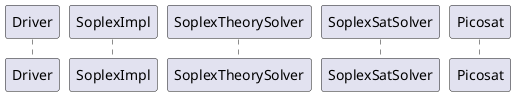 @startuml soplex

autoactivate on

participant Driver
participant SoplexImpl
participant SoplexTheorySolver
participant SoplexSatSolver
participant Picosat


@enduml
